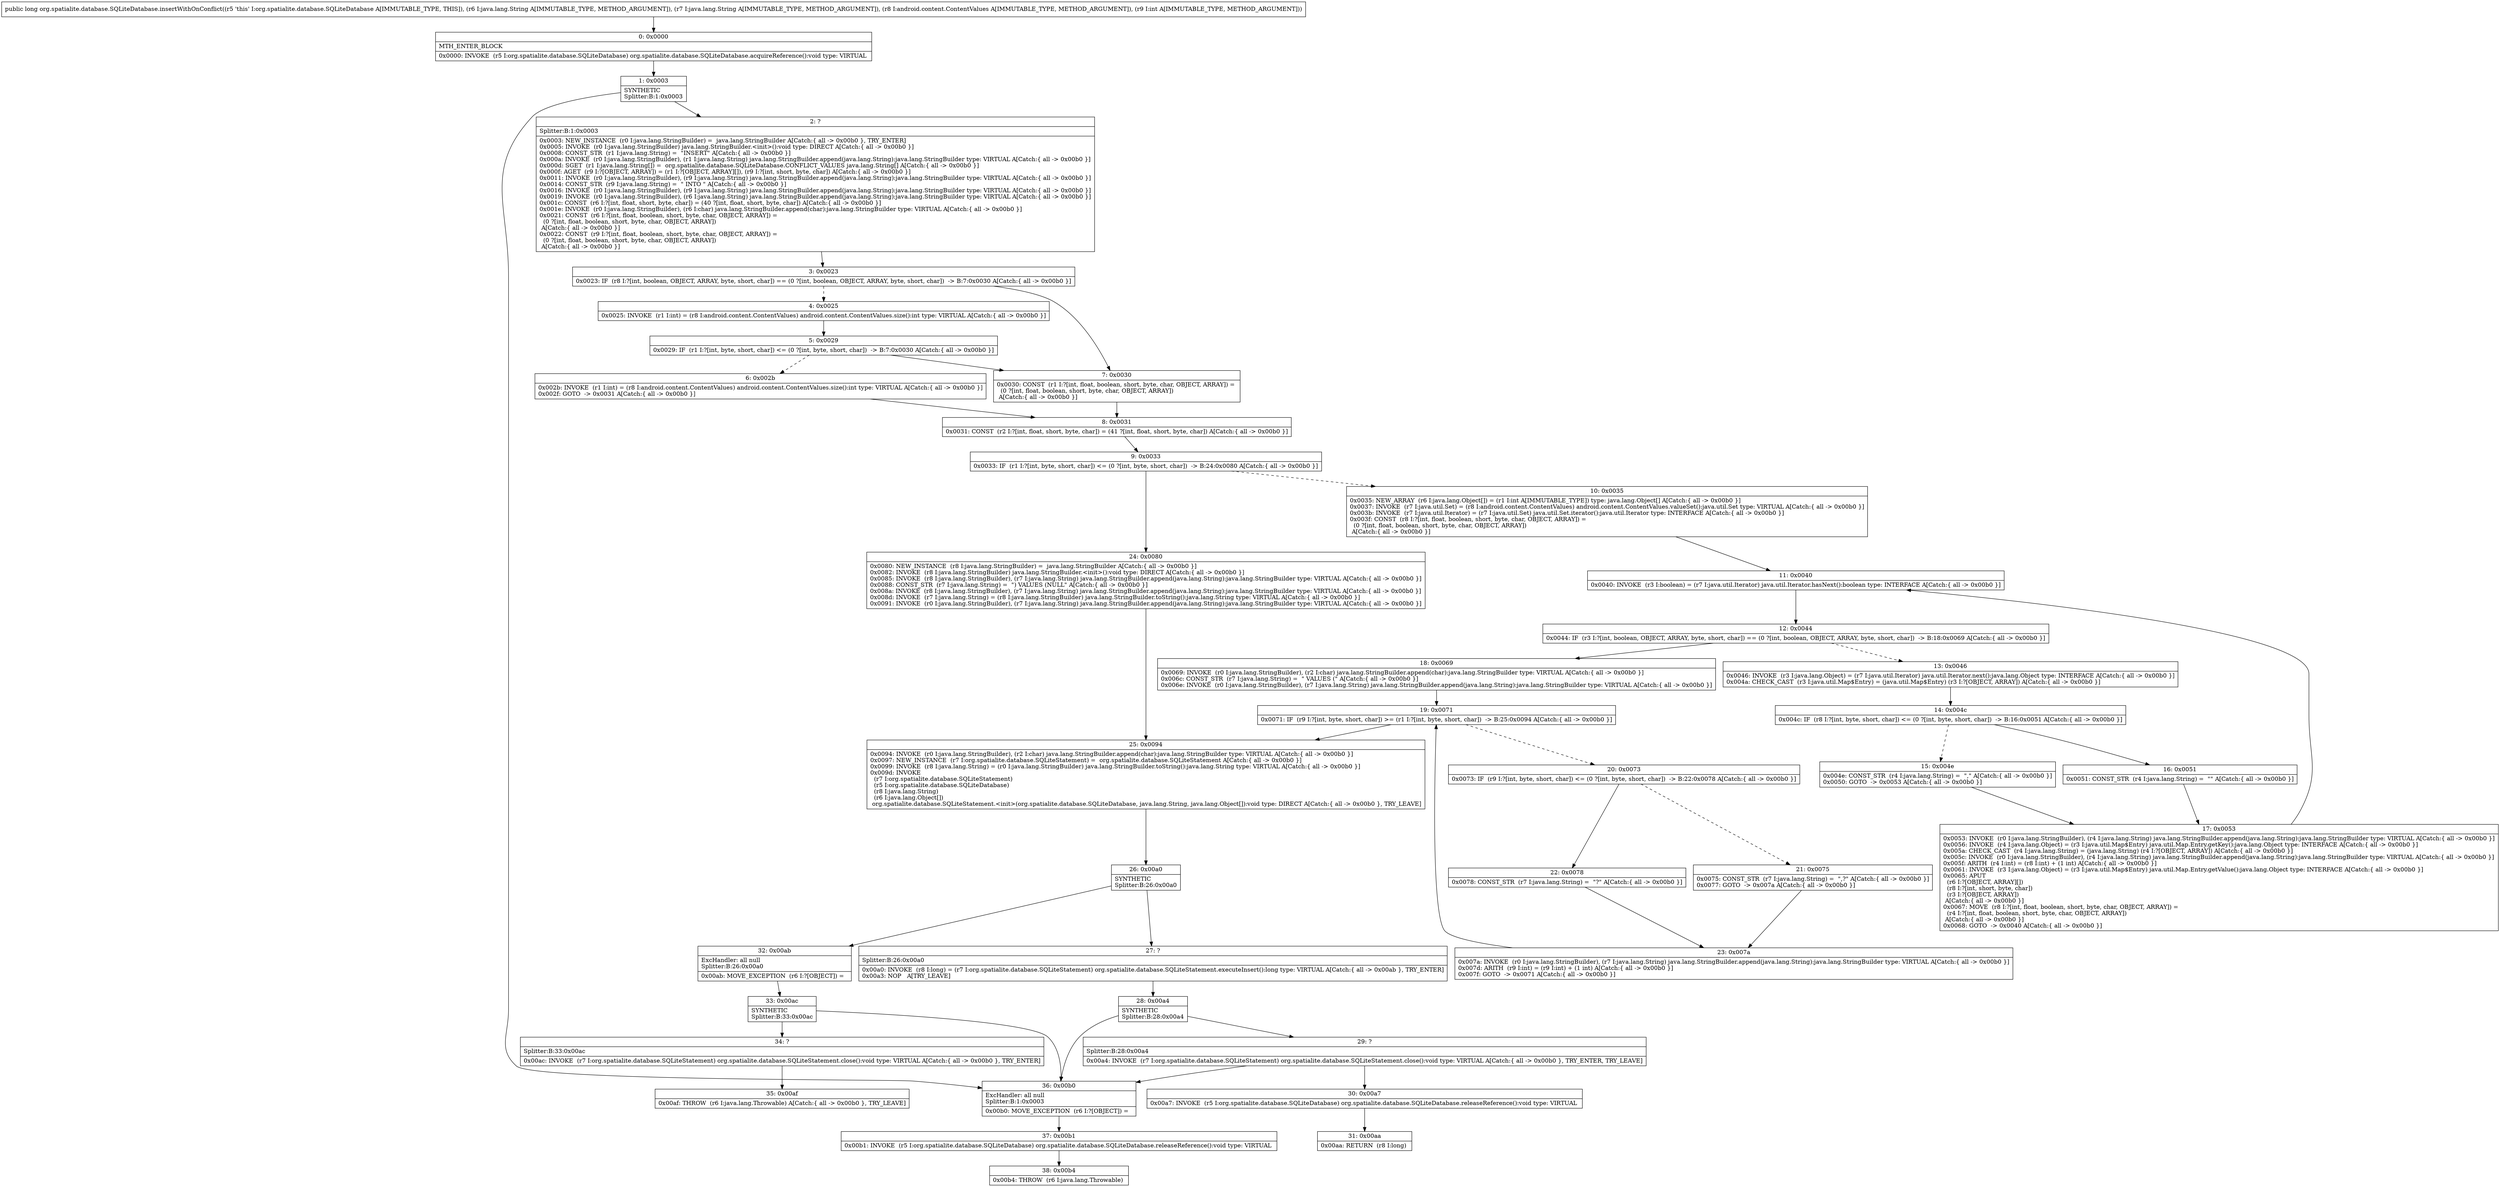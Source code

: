 digraph "CFG fororg.spatialite.database.SQLiteDatabase.insertWithOnConflict(Ljava\/lang\/String;Ljava\/lang\/String;Landroid\/content\/ContentValues;I)J" {
Node_0 [shape=record,label="{0\:\ 0x0000|MTH_ENTER_BLOCK\l|0x0000: INVOKE  (r5 I:org.spatialite.database.SQLiteDatabase) org.spatialite.database.SQLiteDatabase.acquireReference():void type: VIRTUAL \l}"];
Node_1 [shape=record,label="{1\:\ 0x0003|SYNTHETIC\lSplitter:B:1:0x0003\l}"];
Node_2 [shape=record,label="{2\:\ ?|Splitter:B:1:0x0003\l|0x0003: NEW_INSTANCE  (r0 I:java.lang.StringBuilder) =  java.lang.StringBuilder A[Catch:\{ all \-\> 0x00b0 \}, TRY_ENTER]\l0x0005: INVOKE  (r0 I:java.lang.StringBuilder) java.lang.StringBuilder.\<init\>():void type: DIRECT A[Catch:\{ all \-\> 0x00b0 \}]\l0x0008: CONST_STR  (r1 I:java.lang.String) =  \"INSERT\" A[Catch:\{ all \-\> 0x00b0 \}]\l0x000a: INVOKE  (r0 I:java.lang.StringBuilder), (r1 I:java.lang.String) java.lang.StringBuilder.append(java.lang.String):java.lang.StringBuilder type: VIRTUAL A[Catch:\{ all \-\> 0x00b0 \}]\l0x000d: SGET  (r1 I:java.lang.String[]) =  org.spatialite.database.SQLiteDatabase.CONFLICT_VALUES java.lang.String[] A[Catch:\{ all \-\> 0x00b0 \}]\l0x000f: AGET  (r9 I:?[OBJECT, ARRAY]) = (r1 I:?[OBJECT, ARRAY][]), (r9 I:?[int, short, byte, char]) A[Catch:\{ all \-\> 0x00b0 \}]\l0x0011: INVOKE  (r0 I:java.lang.StringBuilder), (r9 I:java.lang.String) java.lang.StringBuilder.append(java.lang.String):java.lang.StringBuilder type: VIRTUAL A[Catch:\{ all \-\> 0x00b0 \}]\l0x0014: CONST_STR  (r9 I:java.lang.String) =  \" INTO \" A[Catch:\{ all \-\> 0x00b0 \}]\l0x0016: INVOKE  (r0 I:java.lang.StringBuilder), (r9 I:java.lang.String) java.lang.StringBuilder.append(java.lang.String):java.lang.StringBuilder type: VIRTUAL A[Catch:\{ all \-\> 0x00b0 \}]\l0x0019: INVOKE  (r0 I:java.lang.StringBuilder), (r6 I:java.lang.String) java.lang.StringBuilder.append(java.lang.String):java.lang.StringBuilder type: VIRTUAL A[Catch:\{ all \-\> 0x00b0 \}]\l0x001c: CONST  (r6 I:?[int, float, short, byte, char]) = (40 ?[int, float, short, byte, char]) A[Catch:\{ all \-\> 0x00b0 \}]\l0x001e: INVOKE  (r0 I:java.lang.StringBuilder), (r6 I:char) java.lang.StringBuilder.append(char):java.lang.StringBuilder type: VIRTUAL A[Catch:\{ all \-\> 0x00b0 \}]\l0x0021: CONST  (r6 I:?[int, float, boolean, short, byte, char, OBJECT, ARRAY]) = \l  (0 ?[int, float, boolean, short, byte, char, OBJECT, ARRAY])\l A[Catch:\{ all \-\> 0x00b0 \}]\l0x0022: CONST  (r9 I:?[int, float, boolean, short, byte, char, OBJECT, ARRAY]) = \l  (0 ?[int, float, boolean, short, byte, char, OBJECT, ARRAY])\l A[Catch:\{ all \-\> 0x00b0 \}]\l}"];
Node_3 [shape=record,label="{3\:\ 0x0023|0x0023: IF  (r8 I:?[int, boolean, OBJECT, ARRAY, byte, short, char]) == (0 ?[int, boolean, OBJECT, ARRAY, byte, short, char])  \-\> B:7:0x0030 A[Catch:\{ all \-\> 0x00b0 \}]\l}"];
Node_4 [shape=record,label="{4\:\ 0x0025|0x0025: INVOKE  (r1 I:int) = (r8 I:android.content.ContentValues) android.content.ContentValues.size():int type: VIRTUAL A[Catch:\{ all \-\> 0x00b0 \}]\l}"];
Node_5 [shape=record,label="{5\:\ 0x0029|0x0029: IF  (r1 I:?[int, byte, short, char]) \<= (0 ?[int, byte, short, char])  \-\> B:7:0x0030 A[Catch:\{ all \-\> 0x00b0 \}]\l}"];
Node_6 [shape=record,label="{6\:\ 0x002b|0x002b: INVOKE  (r1 I:int) = (r8 I:android.content.ContentValues) android.content.ContentValues.size():int type: VIRTUAL A[Catch:\{ all \-\> 0x00b0 \}]\l0x002f: GOTO  \-\> 0x0031 A[Catch:\{ all \-\> 0x00b0 \}]\l}"];
Node_7 [shape=record,label="{7\:\ 0x0030|0x0030: CONST  (r1 I:?[int, float, boolean, short, byte, char, OBJECT, ARRAY]) = \l  (0 ?[int, float, boolean, short, byte, char, OBJECT, ARRAY])\l A[Catch:\{ all \-\> 0x00b0 \}]\l}"];
Node_8 [shape=record,label="{8\:\ 0x0031|0x0031: CONST  (r2 I:?[int, float, short, byte, char]) = (41 ?[int, float, short, byte, char]) A[Catch:\{ all \-\> 0x00b0 \}]\l}"];
Node_9 [shape=record,label="{9\:\ 0x0033|0x0033: IF  (r1 I:?[int, byte, short, char]) \<= (0 ?[int, byte, short, char])  \-\> B:24:0x0080 A[Catch:\{ all \-\> 0x00b0 \}]\l}"];
Node_10 [shape=record,label="{10\:\ 0x0035|0x0035: NEW_ARRAY  (r6 I:java.lang.Object[]) = (r1 I:int A[IMMUTABLE_TYPE]) type: java.lang.Object[] A[Catch:\{ all \-\> 0x00b0 \}]\l0x0037: INVOKE  (r7 I:java.util.Set) = (r8 I:android.content.ContentValues) android.content.ContentValues.valueSet():java.util.Set type: VIRTUAL A[Catch:\{ all \-\> 0x00b0 \}]\l0x003b: INVOKE  (r7 I:java.util.Iterator) = (r7 I:java.util.Set) java.util.Set.iterator():java.util.Iterator type: INTERFACE A[Catch:\{ all \-\> 0x00b0 \}]\l0x003f: CONST  (r8 I:?[int, float, boolean, short, byte, char, OBJECT, ARRAY]) = \l  (0 ?[int, float, boolean, short, byte, char, OBJECT, ARRAY])\l A[Catch:\{ all \-\> 0x00b0 \}]\l}"];
Node_11 [shape=record,label="{11\:\ 0x0040|0x0040: INVOKE  (r3 I:boolean) = (r7 I:java.util.Iterator) java.util.Iterator.hasNext():boolean type: INTERFACE A[Catch:\{ all \-\> 0x00b0 \}]\l}"];
Node_12 [shape=record,label="{12\:\ 0x0044|0x0044: IF  (r3 I:?[int, boolean, OBJECT, ARRAY, byte, short, char]) == (0 ?[int, boolean, OBJECT, ARRAY, byte, short, char])  \-\> B:18:0x0069 A[Catch:\{ all \-\> 0x00b0 \}]\l}"];
Node_13 [shape=record,label="{13\:\ 0x0046|0x0046: INVOKE  (r3 I:java.lang.Object) = (r7 I:java.util.Iterator) java.util.Iterator.next():java.lang.Object type: INTERFACE A[Catch:\{ all \-\> 0x00b0 \}]\l0x004a: CHECK_CAST  (r3 I:java.util.Map$Entry) = (java.util.Map$Entry) (r3 I:?[OBJECT, ARRAY]) A[Catch:\{ all \-\> 0x00b0 \}]\l}"];
Node_14 [shape=record,label="{14\:\ 0x004c|0x004c: IF  (r8 I:?[int, byte, short, char]) \<= (0 ?[int, byte, short, char])  \-\> B:16:0x0051 A[Catch:\{ all \-\> 0x00b0 \}]\l}"];
Node_15 [shape=record,label="{15\:\ 0x004e|0x004e: CONST_STR  (r4 I:java.lang.String) =  \",\" A[Catch:\{ all \-\> 0x00b0 \}]\l0x0050: GOTO  \-\> 0x0053 A[Catch:\{ all \-\> 0x00b0 \}]\l}"];
Node_16 [shape=record,label="{16\:\ 0x0051|0x0051: CONST_STR  (r4 I:java.lang.String) =  \"\" A[Catch:\{ all \-\> 0x00b0 \}]\l}"];
Node_17 [shape=record,label="{17\:\ 0x0053|0x0053: INVOKE  (r0 I:java.lang.StringBuilder), (r4 I:java.lang.String) java.lang.StringBuilder.append(java.lang.String):java.lang.StringBuilder type: VIRTUAL A[Catch:\{ all \-\> 0x00b0 \}]\l0x0056: INVOKE  (r4 I:java.lang.Object) = (r3 I:java.util.Map$Entry) java.util.Map.Entry.getKey():java.lang.Object type: INTERFACE A[Catch:\{ all \-\> 0x00b0 \}]\l0x005a: CHECK_CAST  (r4 I:java.lang.String) = (java.lang.String) (r4 I:?[OBJECT, ARRAY]) A[Catch:\{ all \-\> 0x00b0 \}]\l0x005c: INVOKE  (r0 I:java.lang.StringBuilder), (r4 I:java.lang.String) java.lang.StringBuilder.append(java.lang.String):java.lang.StringBuilder type: VIRTUAL A[Catch:\{ all \-\> 0x00b0 \}]\l0x005f: ARITH  (r4 I:int) = (r8 I:int) + (1 int) A[Catch:\{ all \-\> 0x00b0 \}]\l0x0061: INVOKE  (r3 I:java.lang.Object) = (r3 I:java.util.Map$Entry) java.util.Map.Entry.getValue():java.lang.Object type: INTERFACE A[Catch:\{ all \-\> 0x00b0 \}]\l0x0065: APUT  \l  (r6 I:?[OBJECT, ARRAY][])\l  (r8 I:?[int, short, byte, char])\l  (r3 I:?[OBJECT, ARRAY])\l A[Catch:\{ all \-\> 0x00b0 \}]\l0x0067: MOVE  (r8 I:?[int, float, boolean, short, byte, char, OBJECT, ARRAY]) = \l  (r4 I:?[int, float, boolean, short, byte, char, OBJECT, ARRAY])\l A[Catch:\{ all \-\> 0x00b0 \}]\l0x0068: GOTO  \-\> 0x0040 A[Catch:\{ all \-\> 0x00b0 \}]\l}"];
Node_18 [shape=record,label="{18\:\ 0x0069|0x0069: INVOKE  (r0 I:java.lang.StringBuilder), (r2 I:char) java.lang.StringBuilder.append(char):java.lang.StringBuilder type: VIRTUAL A[Catch:\{ all \-\> 0x00b0 \}]\l0x006c: CONST_STR  (r7 I:java.lang.String) =  \" VALUES (\" A[Catch:\{ all \-\> 0x00b0 \}]\l0x006e: INVOKE  (r0 I:java.lang.StringBuilder), (r7 I:java.lang.String) java.lang.StringBuilder.append(java.lang.String):java.lang.StringBuilder type: VIRTUAL A[Catch:\{ all \-\> 0x00b0 \}]\l}"];
Node_19 [shape=record,label="{19\:\ 0x0071|0x0071: IF  (r9 I:?[int, byte, short, char]) \>= (r1 I:?[int, byte, short, char])  \-\> B:25:0x0094 A[Catch:\{ all \-\> 0x00b0 \}]\l}"];
Node_20 [shape=record,label="{20\:\ 0x0073|0x0073: IF  (r9 I:?[int, byte, short, char]) \<= (0 ?[int, byte, short, char])  \-\> B:22:0x0078 A[Catch:\{ all \-\> 0x00b0 \}]\l}"];
Node_21 [shape=record,label="{21\:\ 0x0075|0x0075: CONST_STR  (r7 I:java.lang.String) =  \",?\" A[Catch:\{ all \-\> 0x00b0 \}]\l0x0077: GOTO  \-\> 0x007a A[Catch:\{ all \-\> 0x00b0 \}]\l}"];
Node_22 [shape=record,label="{22\:\ 0x0078|0x0078: CONST_STR  (r7 I:java.lang.String) =  \"?\" A[Catch:\{ all \-\> 0x00b0 \}]\l}"];
Node_23 [shape=record,label="{23\:\ 0x007a|0x007a: INVOKE  (r0 I:java.lang.StringBuilder), (r7 I:java.lang.String) java.lang.StringBuilder.append(java.lang.String):java.lang.StringBuilder type: VIRTUAL A[Catch:\{ all \-\> 0x00b0 \}]\l0x007d: ARITH  (r9 I:int) = (r9 I:int) + (1 int) A[Catch:\{ all \-\> 0x00b0 \}]\l0x007f: GOTO  \-\> 0x0071 A[Catch:\{ all \-\> 0x00b0 \}]\l}"];
Node_24 [shape=record,label="{24\:\ 0x0080|0x0080: NEW_INSTANCE  (r8 I:java.lang.StringBuilder) =  java.lang.StringBuilder A[Catch:\{ all \-\> 0x00b0 \}]\l0x0082: INVOKE  (r8 I:java.lang.StringBuilder) java.lang.StringBuilder.\<init\>():void type: DIRECT A[Catch:\{ all \-\> 0x00b0 \}]\l0x0085: INVOKE  (r8 I:java.lang.StringBuilder), (r7 I:java.lang.String) java.lang.StringBuilder.append(java.lang.String):java.lang.StringBuilder type: VIRTUAL A[Catch:\{ all \-\> 0x00b0 \}]\l0x0088: CONST_STR  (r7 I:java.lang.String) =  \") VALUES (NULL\" A[Catch:\{ all \-\> 0x00b0 \}]\l0x008a: INVOKE  (r8 I:java.lang.StringBuilder), (r7 I:java.lang.String) java.lang.StringBuilder.append(java.lang.String):java.lang.StringBuilder type: VIRTUAL A[Catch:\{ all \-\> 0x00b0 \}]\l0x008d: INVOKE  (r7 I:java.lang.String) = (r8 I:java.lang.StringBuilder) java.lang.StringBuilder.toString():java.lang.String type: VIRTUAL A[Catch:\{ all \-\> 0x00b0 \}]\l0x0091: INVOKE  (r0 I:java.lang.StringBuilder), (r7 I:java.lang.String) java.lang.StringBuilder.append(java.lang.String):java.lang.StringBuilder type: VIRTUAL A[Catch:\{ all \-\> 0x00b0 \}]\l}"];
Node_25 [shape=record,label="{25\:\ 0x0094|0x0094: INVOKE  (r0 I:java.lang.StringBuilder), (r2 I:char) java.lang.StringBuilder.append(char):java.lang.StringBuilder type: VIRTUAL A[Catch:\{ all \-\> 0x00b0 \}]\l0x0097: NEW_INSTANCE  (r7 I:org.spatialite.database.SQLiteStatement) =  org.spatialite.database.SQLiteStatement A[Catch:\{ all \-\> 0x00b0 \}]\l0x0099: INVOKE  (r8 I:java.lang.String) = (r0 I:java.lang.StringBuilder) java.lang.StringBuilder.toString():java.lang.String type: VIRTUAL A[Catch:\{ all \-\> 0x00b0 \}]\l0x009d: INVOKE  \l  (r7 I:org.spatialite.database.SQLiteStatement)\l  (r5 I:org.spatialite.database.SQLiteDatabase)\l  (r8 I:java.lang.String)\l  (r6 I:java.lang.Object[])\l org.spatialite.database.SQLiteStatement.\<init\>(org.spatialite.database.SQLiteDatabase, java.lang.String, java.lang.Object[]):void type: DIRECT A[Catch:\{ all \-\> 0x00b0 \}, TRY_LEAVE]\l}"];
Node_26 [shape=record,label="{26\:\ 0x00a0|SYNTHETIC\lSplitter:B:26:0x00a0\l}"];
Node_27 [shape=record,label="{27\:\ ?|Splitter:B:26:0x00a0\l|0x00a0: INVOKE  (r8 I:long) = (r7 I:org.spatialite.database.SQLiteStatement) org.spatialite.database.SQLiteStatement.executeInsert():long type: VIRTUAL A[Catch:\{ all \-\> 0x00ab \}, TRY_ENTER]\l0x00a3: NOP   A[TRY_LEAVE]\l}"];
Node_28 [shape=record,label="{28\:\ 0x00a4|SYNTHETIC\lSplitter:B:28:0x00a4\l}"];
Node_29 [shape=record,label="{29\:\ ?|Splitter:B:28:0x00a4\l|0x00a4: INVOKE  (r7 I:org.spatialite.database.SQLiteStatement) org.spatialite.database.SQLiteStatement.close():void type: VIRTUAL A[Catch:\{ all \-\> 0x00b0 \}, TRY_ENTER, TRY_LEAVE]\l}"];
Node_30 [shape=record,label="{30\:\ 0x00a7|0x00a7: INVOKE  (r5 I:org.spatialite.database.SQLiteDatabase) org.spatialite.database.SQLiteDatabase.releaseReference():void type: VIRTUAL \l}"];
Node_31 [shape=record,label="{31\:\ 0x00aa|0x00aa: RETURN  (r8 I:long) \l}"];
Node_32 [shape=record,label="{32\:\ 0x00ab|ExcHandler: all null\lSplitter:B:26:0x00a0\l|0x00ab: MOVE_EXCEPTION  (r6 I:?[OBJECT]) =  \l}"];
Node_33 [shape=record,label="{33\:\ 0x00ac|SYNTHETIC\lSplitter:B:33:0x00ac\l}"];
Node_34 [shape=record,label="{34\:\ ?|Splitter:B:33:0x00ac\l|0x00ac: INVOKE  (r7 I:org.spatialite.database.SQLiteStatement) org.spatialite.database.SQLiteStatement.close():void type: VIRTUAL A[Catch:\{ all \-\> 0x00b0 \}, TRY_ENTER]\l}"];
Node_35 [shape=record,label="{35\:\ 0x00af|0x00af: THROW  (r6 I:java.lang.Throwable) A[Catch:\{ all \-\> 0x00b0 \}, TRY_LEAVE]\l}"];
Node_36 [shape=record,label="{36\:\ 0x00b0|ExcHandler: all null\lSplitter:B:1:0x0003\l|0x00b0: MOVE_EXCEPTION  (r6 I:?[OBJECT]) =  \l}"];
Node_37 [shape=record,label="{37\:\ 0x00b1|0x00b1: INVOKE  (r5 I:org.spatialite.database.SQLiteDatabase) org.spatialite.database.SQLiteDatabase.releaseReference():void type: VIRTUAL \l}"];
Node_38 [shape=record,label="{38\:\ 0x00b4|0x00b4: THROW  (r6 I:java.lang.Throwable) \l}"];
MethodNode[shape=record,label="{public long org.spatialite.database.SQLiteDatabase.insertWithOnConflict((r5 'this' I:org.spatialite.database.SQLiteDatabase A[IMMUTABLE_TYPE, THIS]), (r6 I:java.lang.String A[IMMUTABLE_TYPE, METHOD_ARGUMENT]), (r7 I:java.lang.String A[IMMUTABLE_TYPE, METHOD_ARGUMENT]), (r8 I:android.content.ContentValues A[IMMUTABLE_TYPE, METHOD_ARGUMENT]), (r9 I:int A[IMMUTABLE_TYPE, METHOD_ARGUMENT])) }"];
MethodNode -> Node_0;
Node_0 -> Node_1;
Node_1 -> Node_2;
Node_1 -> Node_36;
Node_2 -> Node_3;
Node_3 -> Node_4[style=dashed];
Node_3 -> Node_7;
Node_4 -> Node_5;
Node_5 -> Node_6[style=dashed];
Node_5 -> Node_7;
Node_6 -> Node_8;
Node_7 -> Node_8;
Node_8 -> Node_9;
Node_9 -> Node_10[style=dashed];
Node_9 -> Node_24;
Node_10 -> Node_11;
Node_11 -> Node_12;
Node_12 -> Node_13[style=dashed];
Node_12 -> Node_18;
Node_13 -> Node_14;
Node_14 -> Node_15[style=dashed];
Node_14 -> Node_16;
Node_15 -> Node_17;
Node_16 -> Node_17;
Node_17 -> Node_11;
Node_18 -> Node_19;
Node_19 -> Node_20[style=dashed];
Node_19 -> Node_25;
Node_20 -> Node_21[style=dashed];
Node_20 -> Node_22;
Node_21 -> Node_23;
Node_22 -> Node_23;
Node_23 -> Node_19;
Node_24 -> Node_25;
Node_25 -> Node_26;
Node_26 -> Node_27;
Node_26 -> Node_32;
Node_27 -> Node_28;
Node_28 -> Node_29;
Node_28 -> Node_36;
Node_29 -> Node_30;
Node_29 -> Node_36;
Node_30 -> Node_31;
Node_32 -> Node_33;
Node_33 -> Node_34;
Node_33 -> Node_36;
Node_34 -> Node_35;
Node_36 -> Node_37;
Node_37 -> Node_38;
}

